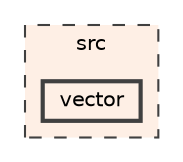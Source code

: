 digraph "src/vector"
{
 // LATEX_PDF_SIZE
  bgcolor="transparent";
  edge [fontname=Helvetica,fontsize=10,labelfontname=Helvetica,labelfontsize=10];
  node [fontname=Helvetica,fontsize=10,shape=box,height=0.2,width=0.4];
  compound=true
  subgraph clusterdir_68267d1309a1af8e8297ef4c3efbcdba {
    graph [ bgcolor="#feefe5", pencolor="grey25", label="src", fontname=Helvetica,fontsize=10 style="filled,dashed", URL="dir_68267d1309a1af8e8297ef4c3efbcdba.html",tooltip=""]
  dir_0baa9f3d984dd29d1429171590d769d6 [label="vector", fillcolor="#feefe5", color="grey25", style="filled,bold", URL="dir_0baa9f3d984dd29d1429171590d769d6.html",tooltip=""];
  }
}
